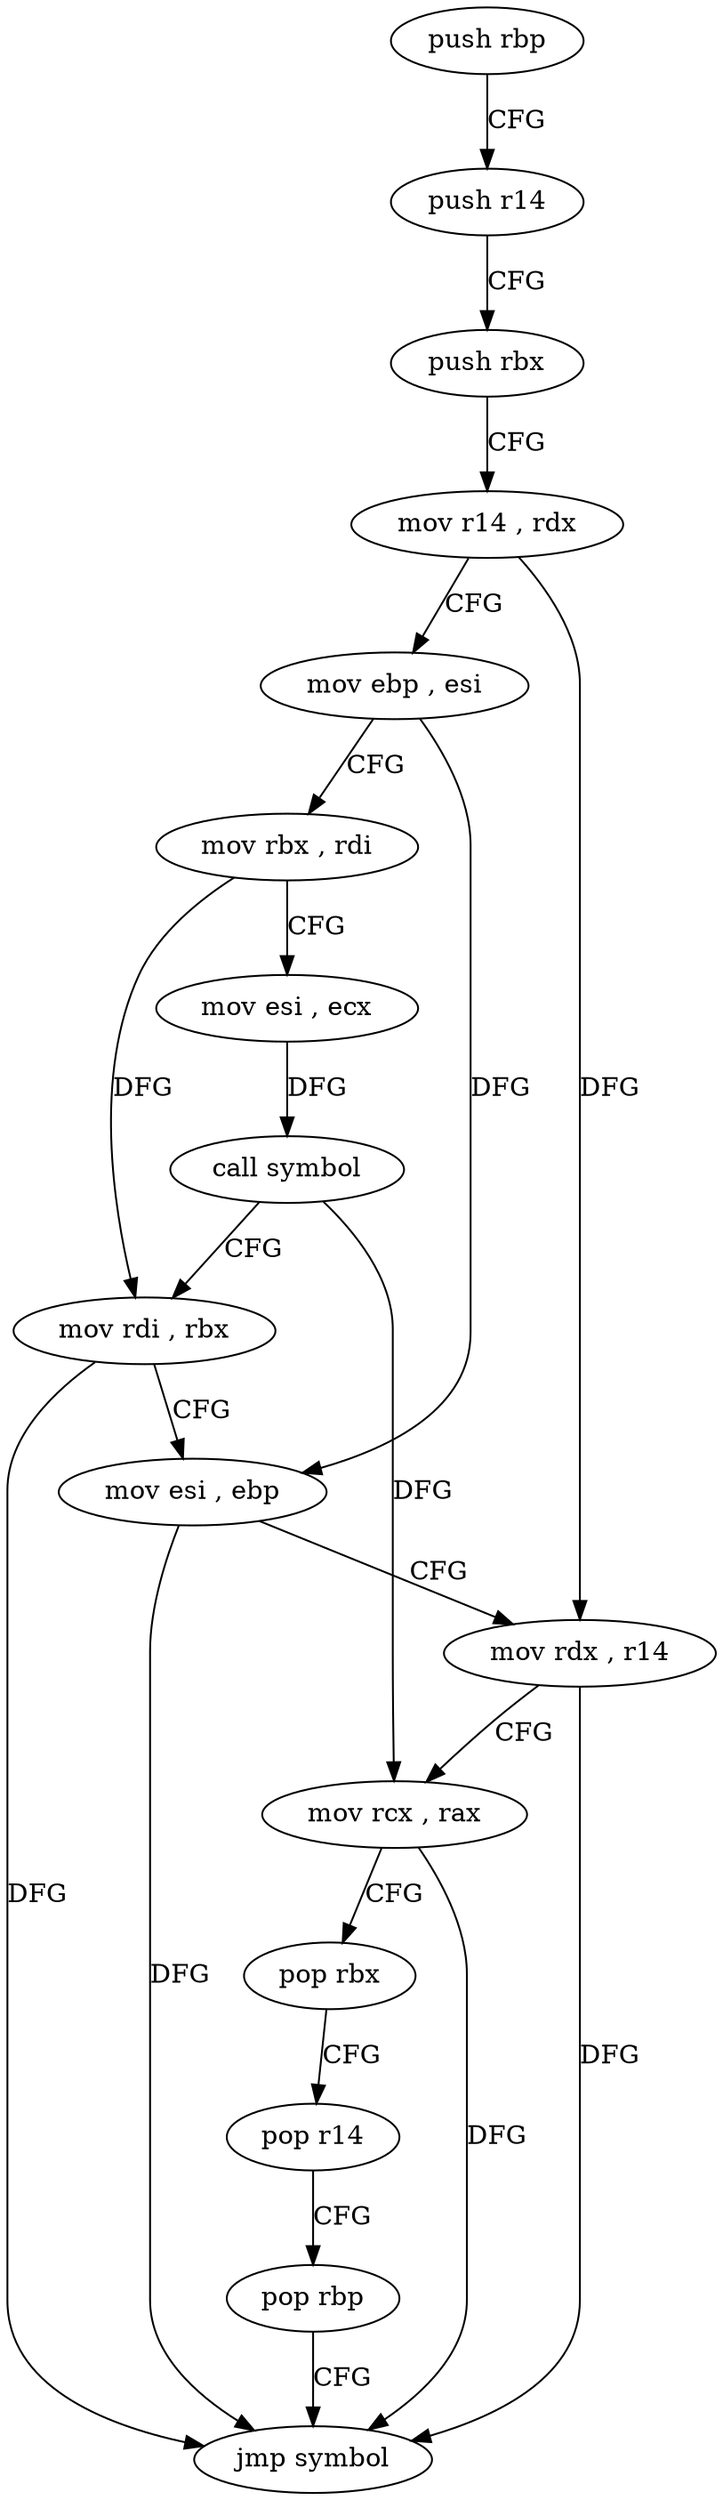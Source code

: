 digraph "func" {
"74288" [label = "push rbp" ]
"74289" [label = "push r14" ]
"74291" [label = "push rbx" ]
"74292" [label = "mov r14 , rdx" ]
"74295" [label = "mov ebp , esi" ]
"74297" [label = "mov rbx , rdi" ]
"74300" [label = "mov esi , ecx" ]
"74302" [label = "call symbol" ]
"74307" [label = "mov rdi , rbx" ]
"74310" [label = "mov esi , ebp" ]
"74312" [label = "mov rdx , r14" ]
"74315" [label = "mov rcx , rax" ]
"74318" [label = "pop rbx" ]
"74319" [label = "pop r14" ]
"74321" [label = "pop rbp" ]
"74322" [label = "jmp symbol" ]
"74288" -> "74289" [ label = "CFG" ]
"74289" -> "74291" [ label = "CFG" ]
"74291" -> "74292" [ label = "CFG" ]
"74292" -> "74295" [ label = "CFG" ]
"74292" -> "74312" [ label = "DFG" ]
"74295" -> "74297" [ label = "CFG" ]
"74295" -> "74310" [ label = "DFG" ]
"74297" -> "74300" [ label = "CFG" ]
"74297" -> "74307" [ label = "DFG" ]
"74300" -> "74302" [ label = "DFG" ]
"74302" -> "74307" [ label = "CFG" ]
"74302" -> "74315" [ label = "DFG" ]
"74307" -> "74310" [ label = "CFG" ]
"74307" -> "74322" [ label = "DFG" ]
"74310" -> "74312" [ label = "CFG" ]
"74310" -> "74322" [ label = "DFG" ]
"74312" -> "74315" [ label = "CFG" ]
"74312" -> "74322" [ label = "DFG" ]
"74315" -> "74318" [ label = "CFG" ]
"74315" -> "74322" [ label = "DFG" ]
"74318" -> "74319" [ label = "CFG" ]
"74319" -> "74321" [ label = "CFG" ]
"74321" -> "74322" [ label = "CFG" ]
}
